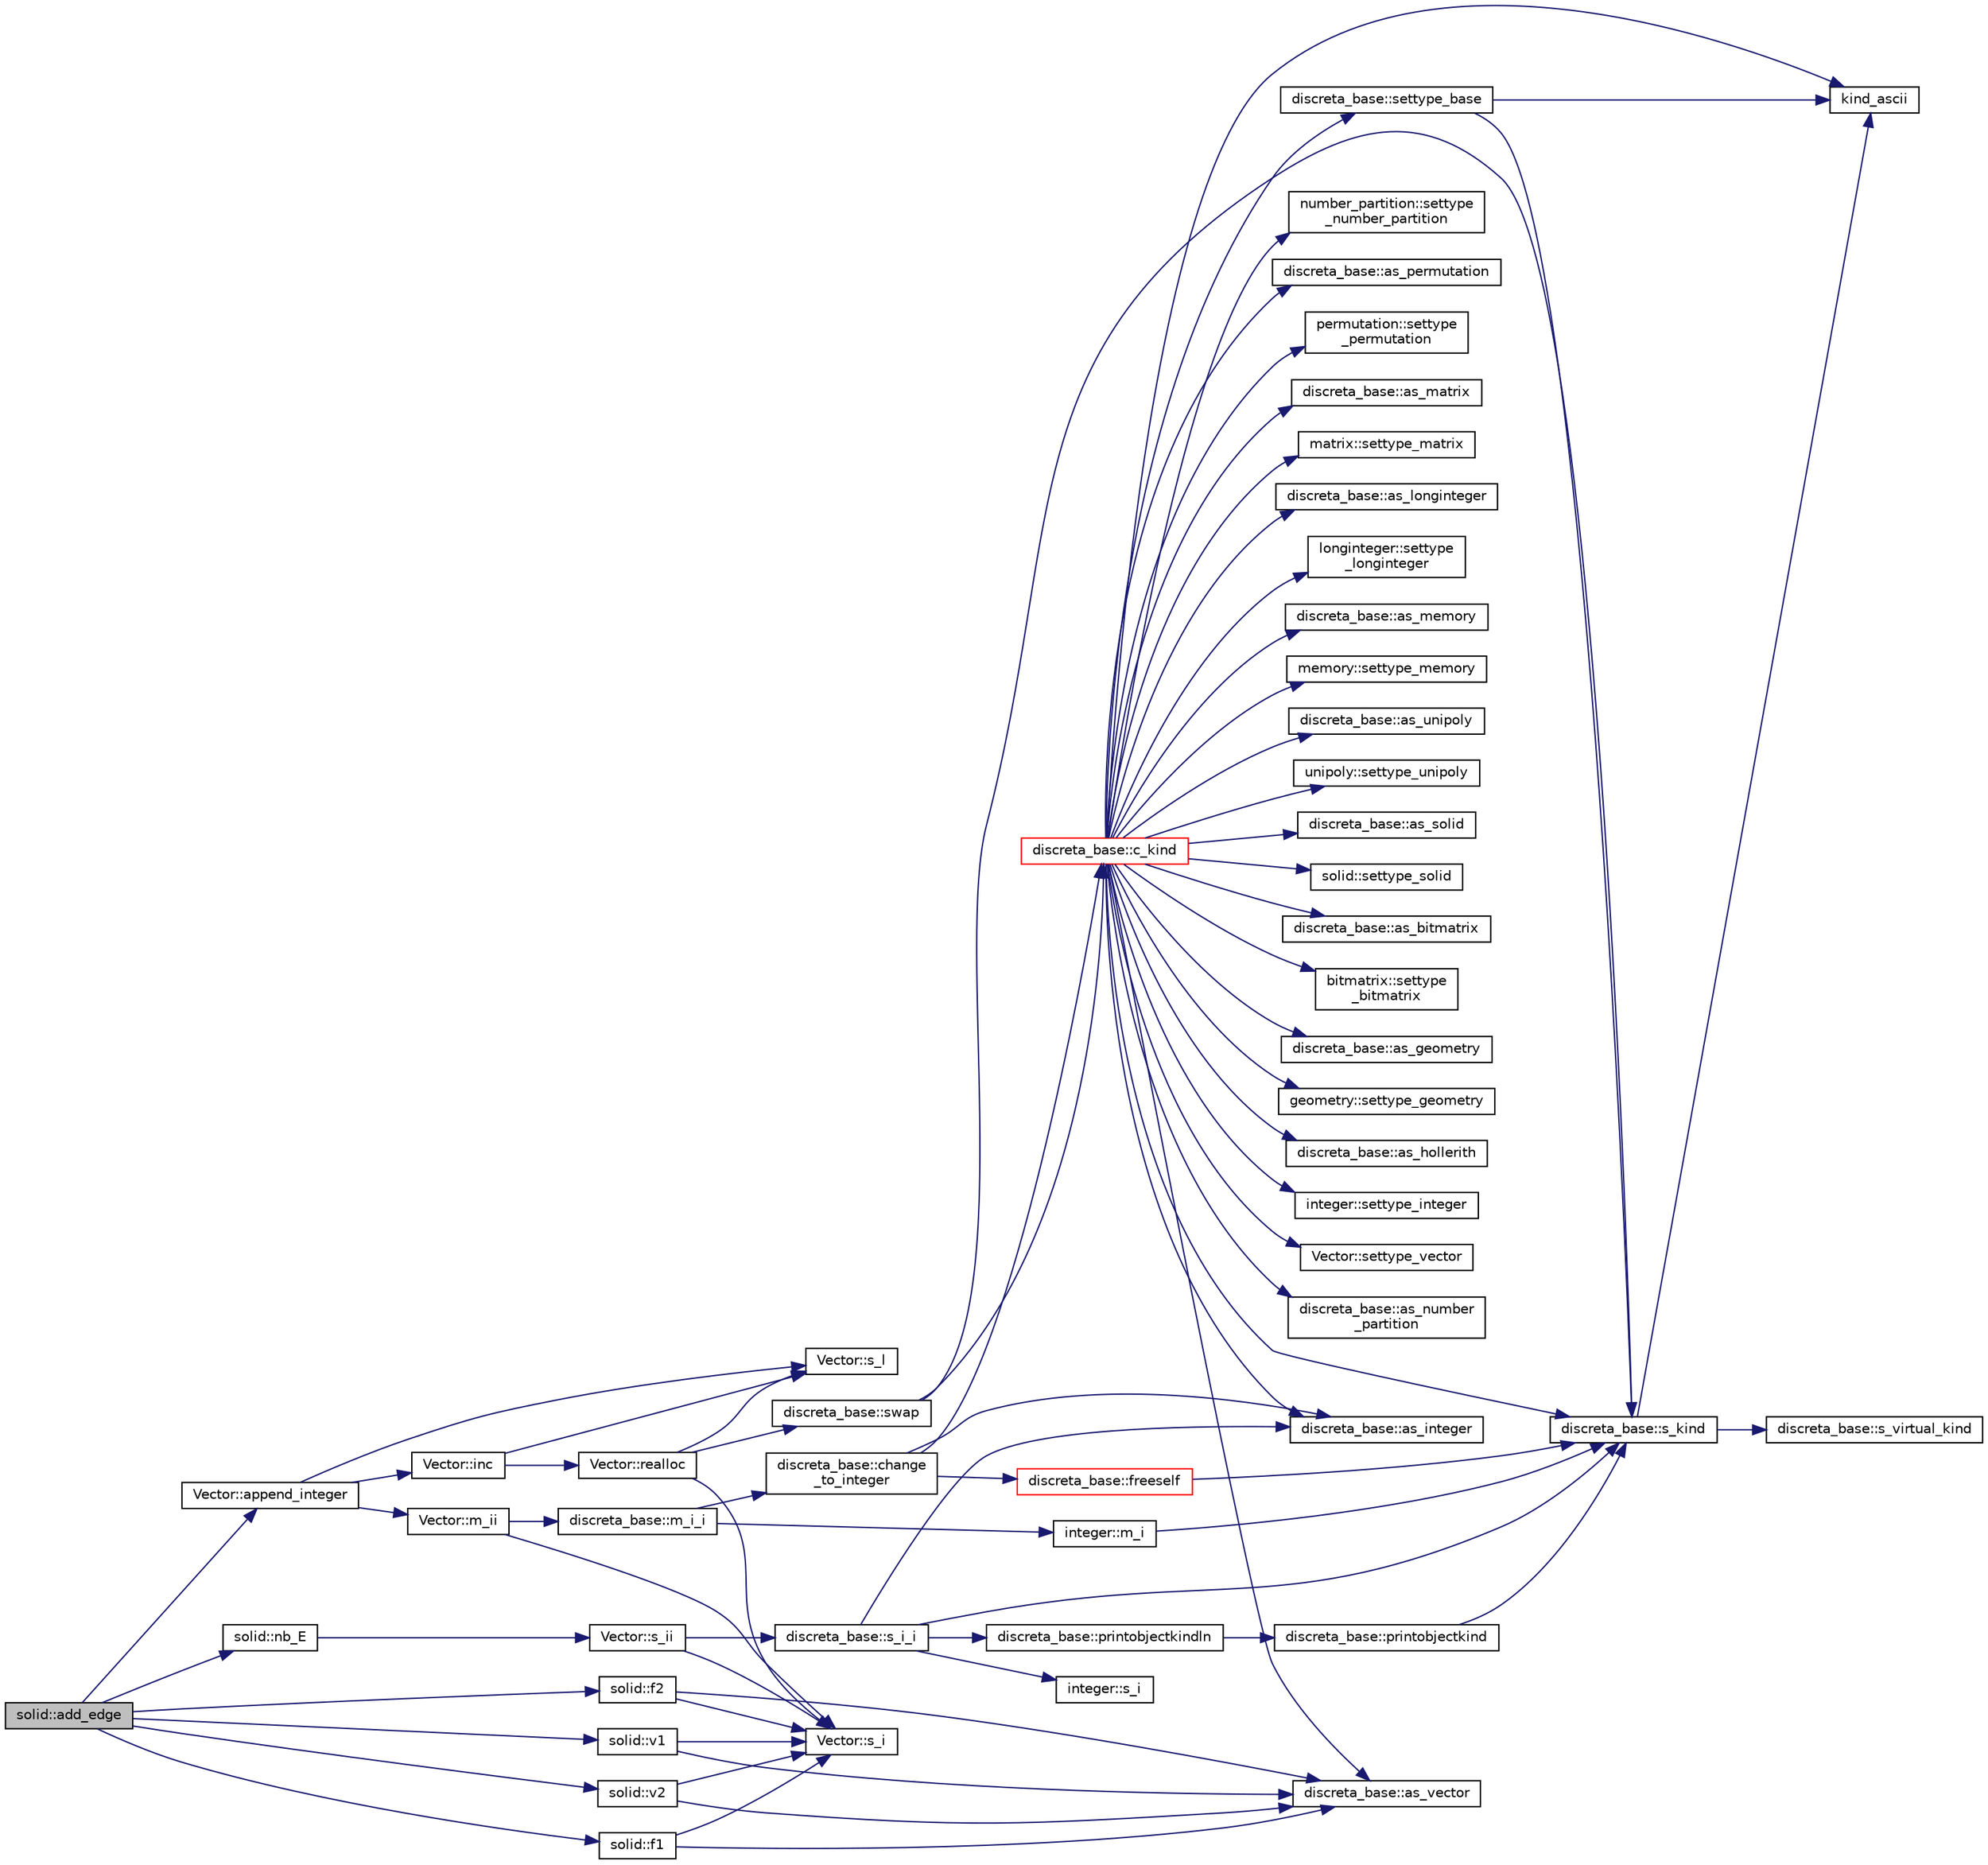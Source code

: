 digraph "solid::add_edge"
{
  edge [fontname="Helvetica",fontsize="10",labelfontname="Helvetica",labelfontsize="10"];
  node [fontname="Helvetica",fontsize="10",shape=record];
  rankdir="LR";
  Node281 [label="solid::add_edge",height=0.2,width=0.4,color="black", fillcolor="grey75", style="filled", fontcolor="black"];
  Node281 -> Node282 [color="midnightblue",fontsize="10",style="solid",fontname="Helvetica"];
  Node282 [label="solid::v1",height=0.2,width=0.4,color="black", fillcolor="white", style="filled",URL="$d8/def/classsolid.html#a9f4ad6a7821b9be2f0f1e19cdb23933c"];
  Node282 -> Node283 [color="midnightblue",fontsize="10",style="solid",fontname="Helvetica"];
  Node283 [label="Vector::s_i",height=0.2,width=0.4,color="black", fillcolor="white", style="filled",URL="$d5/db2/class_vector.html#a1c4fe1752523df8119f70dd550244871"];
  Node282 -> Node284 [color="midnightblue",fontsize="10",style="solid",fontname="Helvetica"];
  Node284 [label="discreta_base::as_vector",height=0.2,width=0.4,color="black", fillcolor="white", style="filled",URL="$d7/d71/classdiscreta__base.html#a7bdd6cae39c380b128ee9e17e42cf020"];
  Node281 -> Node285 [color="midnightblue",fontsize="10",style="solid",fontname="Helvetica"];
  Node285 [label="Vector::append_integer",height=0.2,width=0.4,color="black", fillcolor="white", style="filled",URL="$d5/db2/class_vector.html#a8b77be10bea96a9bfa50f43726c942e5"];
  Node285 -> Node286 [color="midnightblue",fontsize="10",style="solid",fontname="Helvetica"];
  Node286 [label="Vector::s_l",height=0.2,width=0.4,color="black", fillcolor="white", style="filled",URL="$d5/db2/class_vector.html#ad2dc082288f858d22a528832289e0704"];
  Node285 -> Node287 [color="midnightblue",fontsize="10",style="solid",fontname="Helvetica"];
  Node287 [label="Vector::inc",height=0.2,width=0.4,color="black", fillcolor="white", style="filled",URL="$d5/db2/class_vector.html#a5f6fe0531bc3d9829becd8503e4156a3"];
  Node287 -> Node288 [color="midnightblue",fontsize="10",style="solid",fontname="Helvetica"];
  Node288 [label="Vector::realloc",height=0.2,width=0.4,color="black", fillcolor="white", style="filled",URL="$d5/db2/class_vector.html#a00aff28a4a7cacc8c5aaf44b6f3fb3a5"];
  Node288 -> Node286 [color="midnightblue",fontsize="10",style="solid",fontname="Helvetica"];
  Node288 -> Node283 [color="midnightblue",fontsize="10",style="solid",fontname="Helvetica"];
  Node288 -> Node289 [color="midnightblue",fontsize="10",style="solid",fontname="Helvetica"];
  Node289 [label="discreta_base::swap",height=0.2,width=0.4,color="black", fillcolor="white", style="filled",URL="$d7/d71/classdiscreta__base.html#a2e8acbb9d3476675dac5b6a583b0293e"];
  Node289 -> Node290 [color="midnightblue",fontsize="10",style="solid",fontname="Helvetica"];
  Node290 [label="discreta_base::s_kind",height=0.2,width=0.4,color="black", fillcolor="white", style="filled",URL="$d7/d71/classdiscreta__base.html#a8a830025c74adbbc3362418a7c2ba157"];
  Node290 -> Node291 [color="midnightblue",fontsize="10",style="solid",fontname="Helvetica"];
  Node291 [label="discreta_base::s_virtual_kind",height=0.2,width=0.4,color="black", fillcolor="white", style="filled",URL="$d7/d71/classdiscreta__base.html#a52778a6d6943a468be083d0785d418fb"];
  Node290 -> Node292 [color="midnightblue",fontsize="10",style="solid",fontname="Helvetica"];
  Node292 [label="kind_ascii",height=0.2,width=0.4,color="black", fillcolor="white", style="filled",URL="$d9/d60/discreta_8h.html#ad0ce825a9f29bc6cec27e1b64cfe27bf"];
  Node289 -> Node293 [color="midnightblue",fontsize="10",style="solid",fontname="Helvetica"];
  Node293 [label="discreta_base::c_kind",height=0.2,width=0.4,color="red", fillcolor="white", style="filled",URL="$d7/d71/classdiscreta__base.html#adc2ff61589c2d083688e7a43f333cb62"];
  Node293 -> Node294 [color="midnightblue",fontsize="10",style="solid",fontname="Helvetica"];
  Node294 [label="discreta_base::settype_base",height=0.2,width=0.4,color="black", fillcolor="white", style="filled",URL="$d7/d71/classdiscreta__base.html#a4f42899a89447d1c3993ea07c38f8ad4"];
  Node294 -> Node290 [color="midnightblue",fontsize="10",style="solid",fontname="Helvetica"];
  Node294 -> Node292 [color="midnightblue",fontsize="10",style="solid",fontname="Helvetica"];
  Node293 -> Node295 [color="midnightblue",fontsize="10",style="solid",fontname="Helvetica"];
  Node295 [label="discreta_base::as_integer",height=0.2,width=0.4,color="black", fillcolor="white", style="filled",URL="$d7/d71/classdiscreta__base.html#a00d7691eaf874fd283d942692fe8dd26"];
  Node293 -> Node296 [color="midnightblue",fontsize="10",style="solid",fontname="Helvetica"];
  Node296 [label="integer::settype_integer",height=0.2,width=0.4,color="black", fillcolor="white", style="filled",URL="$d0/de5/classinteger.html#a6265c65ef311229acd513d748faba796"];
  Node293 -> Node284 [color="midnightblue",fontsize="10",style="solid",fontname="Helvetica"];
  Node293 -> Node297 [color="midnightblue",fontsize="10",style="solid",fontname="Helvetica"];
  Node297 [label="Vector::settype_vector",height=0.2,width=0.4,color="black", fillcolor="white", style="filled",URL="$d5/db2/class_vector.html#a34e0d00b18c051f23904a8429fa6c8b4"];
  Node293 -> Node298 [color="midnightblue",fontsize="10",style="solid",fontname="Helvetica"];
  Node298 [label="discreta_base::as_number\l_partition",height=0.2,width=0.4,color="black", fillcolor="white", style="filled",URL="$d7/d71/classdiscreta__base.html#a307aa09de0e925d46697707968ffab00"];
  Node293 -> Node299 [color="midnightblue",fontsize="10",style="solid",fontname="Helvetica"];
  Node299 [label="number_partition::settype\l_number_partition",height=0.2,width=0.4,color="black", fillcolor="white", style="filled",URL="$df/d50/classnumber__partition.html#a3aaec1b557758f643ffc8555bbc358be"];
  Node293 -> Node300 [color="midnightblue",fontsize="10",style="solid",fontname="Helvetica"];
  Node300 [label="discreta_base::as_permutation",height=0.2,width=0.4,color="black", fillcolor="white", style="filled",URL="$d7/d71/classdiscreta__base.html#aa4e72f36a82984239b12ae831e131098"];
  Node293 -> Node301 [color="midnightblue",fontsize="10",style="solid",fontname="Helvetica"];
  Node301 [label="permutation::settype\l_permutation",height=0.2,width=0.4,color="black", fillcolor="white", style="filled",URL="$d0/d08/classpermutation.html#af1eea29f86195cede9562e444664c28c"];
  Node293 -> Node302 [color="midnightblue",fontsize="10",style="solid",fontname="Helvetica"];
  Node302 [label="discreta_base::as_matrix",height=0.2,width=0.4,color="black", fillcolor="white", style="filled",URL="$d7/d71/classdiscreta__base.html#ae4d7f56d917a4707b838fbffde6467ff"];
  Node293 -> Node303 [color="midnightblue",fontsize="10",style="solid",fontname="Helvetica"];
  Node303 [label="matrix::settype_matrix",height=0.2,width=0.4,color="black", fillcolor="white", style="filled",URL="$d1/d8d/classmatrix.html#a1780283a64a789e4084d792683d276bb"];
  Node293 -> Node304 [color="midnightblue",fontsize="10",style="solid",fontname="Helvetica"];
  Node304 [label="discreta_base::as_longinteger",height=0.2,width=0.4,color="black", fillcolor="white", style="filled",URL="$d7/d71/classdiscreta__base.html#a20a094639eb711b10c8694c51937f7cd"];
  Node293 -> Node305 [color="midnightblue",fontsize="10",style="solid",fontname="Helvetica"];
  Node305 [label="longinteger::settype\l_longinteger",height=0.2,width=0.4,color="black", fillcolor="white", style="filled",URL="$d3/d71/classlonginteger.html#ae5f811ece8df31b9ff114368a18e1dc5"];
  Node293 -> Node306 [color="midnightblue",fontsize="10",style="solid",fontname="Helvetica"];
  Node306 [label="discreta_base::as_memory",height=0.2,width=0.4,color="black", fillcolor="white", style="filled",URL="$d7/d71/classdiscreta__base.html#ad94b2d7dce0cd4fa22db57f6e79c4bd2"];
  Node293 -> Node307 [color="midnightblue",fontsize="10",style="solid",fontname="Helvetica"];
  Node307 [label="memory::settype_memory",height=0.2,width=0.4,color="black", fillcolor="white", style="filled",URL="$d8/d99/classmemory.html#a33aae277f9b8fe36b02e9d5da895451b"];
  Node293 -> Node308 [color="midnightblue",fontsize="10",style="solid",fontname="Helvetica"];
  Node308 [label="discreta_base::as_unipoly",height=0.2,width=0.4,color="black", fillcolor="white", style="filled",URL="$d7/d71/classdiscreta__base.html#ad50d8027f039fe5c2478cddb243adc9d"];
  Node293 -> Node309 [color="midnightblue",fontsize="10",style="solid",fontname="Helvetica"];
  Node309 [label="unipoly::settype_unipoly",height=0.2,width=0.4,color="black", fillcolor="white", style="filled",URL="$d1/d89/classunipoly.html#a8db854fcc85c5e1150b1f1b1c005c95b"];
  Node293 -> Node310 [color="midnightblue",fontsize="10",style="solid",fontname="Helvetica"];
  Node310 [label="discreta_base::as_solid",height=0.2,width=0.4,color="black", fillcolor="white", style="filled",URL="$d7/d71/classdiscreta__base.html#a1fc5f2b85ec97ab0a69dd64903c970a5"];
  Node293 -> Node311 [color="midnightblue",fontsize="10",style="solid",fontname="Helvetica"];
  Node311 [label="solid::settype_solid",height=0.2,width=0.4,color="black", fillcolor="white", style="filled",URL="$d8/def/classsolid.html#a775bd4821f75a8aee4ea3d4335ff90e0"];
  Node293 -> Node312 [color="midnightblue",fontsize="10",style="solid",fontname="Helvetica"];
  Node312 [label="discreta_base::as_bitmatrix",height=0.2,width=0.4,color="black", fillcolor="white", style="filled",URL="$d7/d71/classdiscreta__base.html#a071ad54ea8ef6c9d1d15f532e5a76df6"];
  Node293 -> Node313 [color="midnightblue",fontsize="10",style="solid",fontname="Helvetica"];
  Node313 [label="bitmatrix::settype\l_bitmatrix",height=0.2,width=0.4,color="black", fillcolor="white", style="filled",URL="$de/dc8/classbitmatrix.html#acb571d947f9526665ebbdc0ce3e2a973"];
  Node293 -> Node314 [color="midnightblue",fontsize="10",style="solid",fontname="Helvetica"];
  Node314 [label="discreta_base::as_geometry",height=0.2,width=0.4,color="black", fillcolor="white", style="filled",URL="$d7/d71/classdiscreta__base.html#a38fc7b4cdd830703e9d87354b79bc5c8"];
  Node293 -> Node315 [color="midnightblue",fontsize="10",style="solid",fontname="Helvetica"];
  Node315 [label="geometry::settype_geometry",height=0.2,width=0.4,color="black", fillcolor="white", style="filled",URL="$da/d44/classgeometry.html#ab4a336baba6a3f56f5ffa053a5be5ba7"];
  Node293 -> Node316 [color="midnightblue",fontsize="10",style="solid",fontname="Helvetica"];
  Node316 [label="discreta_base::as_hollerith",height=0.2,width=0.4,color="black", fillcolor="white", style="filled",URL="$d7/d71/classdiscreta__base.html#a3e66f82711f314710107e2f29e589690"];
  Node293 -> Node292 [color="midnightblue",fontsize="10",style="solid",fontname="Helvetica"];
  Node293 -> Node290 [color="midnightblue",fontsize="10",style="solid",fontname="Helvetica"];
  Node287 -> Node286 [color="midnightblue",fontsize="10",style="solid",fontname="Helvetica"];
  Node285 -> Node332 [color="midnightblue",fontsize="10",style="solid",fontname="Helvetica"];
  Node332 [label="Vector::m_ii",height=0.2,width=0.4,color="black", fillcolor="white", style="filled",URL="$d5/db2/class_vector.html#aa6a97eabb43f192a47947f4f6acbb04d"];
  Node332 -> Node283 [color="midnightblue",fontsize="10",style="solid",fontname="Helvetica"];
  Node332 -> Node333 [color="midnightblue",fontsize="10",style="solid",fontname="Helvetica"];
  Node333 [label="discreta_base::m_i_i",height=0.2,width=0.4,color="black", fillcolor="white", style="filled",URL="$d7/d71/classdiscreta__base.html#aa231464a9d4bc233f66608021c9ad997"];
  Node333 -> Node334 [color="midnightblue",fontsize="10",style="solid",fontname="Helvetica"];
  Node334 [label="discreta_base::change\l_to_integer",height=0.2,width=0.4,color="black", fillcolor="white", style="filled",URL="$d7/d71/classdiscreta__base.html#a58a5a5bd8f8e6f2dd7b4483b66dc7bb9"];
  Node334 -> Node335 [color="midnightblue",fontsize="10",style="solid",fontname="Helvetica"];
  Node335 [label="discreta_base::freeself",height=0.2,width=0.4,color="red", fillcolor="white", style="filled",URL="$d7/d71/classdiscreta__base.html#a9a3c9501a562293b5667c11b9174d6e5"];
  Node335 -> Node290 [color="midnightblue",fontsize="10",style="solid",fontname="Helvetica"];
  Node334 -> Node293 [color="midnightblue",fontsize="10",style="solid",fontname="Helvetica"];
  Node334 -> Node295 [color="midnightblue",fontsize="10",style="solid",fontname="Helvetica"];
  Node333 -> Node362 [color="midnightblue",fontsize="10",style="solid",fontname="Helvetica"];
  Node362 [label="integer::m_i",height=0.2,width=0.4,color="black", fillcolor="white", style="filled",URL="$d0/de5/classinteger.html#a869091f0a0f35f5354c8c4a70250e8a9"];
  Node362 -> Node290 [color="midnightblue",fontsize="10",style="solid",fontname="Helvetica"];
  Node281 -> Node363 [color="midnightblue",fontsize="10",style="solid",fontname="Helvetica"];
  Node363 [label="solid::v2",height=0.2,width=0.4,color="black", fillcolor="white", style="filled",URL="$d8/def/classsolid.html#a49eb435004424f5d9fa17d55489a9a94"];
  Node363 -> Node283 [color="midnightblue",fontsize="10",style="solid",fontname="Helvetica"];
  Node363 -> Node284 [color="midnightblue",fontsize="10",style="solid",fontname="Helvetica"];
  Node281 -> Node364 [color="midnightblue",fontsize="10",style="solid",fontname="Helvetica"];
  Node364 [label="solid::f1",height=0.2,width=0.4,color="black", fillcolor="white", style="filled",URL="$d8/def/classsolid.html#a496eea5cdbcc2e61784e736bb4e06d1d"];
  Node364 -> Node283 [color="midnightblue",fontsize="10",style="solid",fontname="Helvetica"];
  Node364 -> Node284 [color="midnightblue",fontsize="10",style="solid",fontname="Helvetica"];
  Node281 -> Node365 [color="midnightblue",fontsize="10",style="solid",fontname="Helvetica"];
  Node365 [label="solid::f2",height=0.2,width=0.4,color="black", fillcolor="white", style="filled",URL="$d8/def/classsolid.html#a52b43d36c47cf4f57fd277c408d33d58"];
  Node365 -> Node283 [color="midnightblue",fontsize="10",style="solid",fontname="Helvetica"];
  Node365 -> Node284 [color="midnightblue",fontsize="10",style="solid",fontname="Helvetica"];
  Node281 -> Node366 [color="midnightblue",fontsize="10",style="solid",fontname="Helvetica"];
  Node366 [label="solid::nb_E",height=0.2,width=0.4,color="black", fillcolor="white", style="filled",URL="$d8/def/classsolid.html#abf4c4af23b0746c618d03d63b32a9e7e"];
  Node366 -> Node367 [color="midnightblue",fontsize="10",style="solid",fontname="Helvetica"];
  Node367 [label="Vector::s_ii",height=0.2,width=0.4,color="black", fillcolor="white", style="filled",URL="$d5/db2/class_vector.html#a75d4942cc7b9794717b4846c10520db8"];
  Node367 -> Node283 [color="midnightblue",fontsize="10",style="solid",fontname="Helvetica"];
  Node367 -> Node368 [color="midnightblue",fontsize="10",style="solid",fontname="Helvetica"];
  Node368 [label="discreta_base::s_i_i",height=0.2,width=0.4,color="black", fillcolor="white", style="filled",URL="$d7/d71/classdiscreta__base.html#aadb92c01fbe69b3034b0214b33fbc735"];
  Node368 -> Node290 [color="midnightblue",fontsize="10",style="solid",fontname="Helvetica"];
  Node368 -> Node338 [color="midnightblue",fontsize="10",style="solid",fontname="Helvetica"];
  Node338 [label="discreta_base::printobjectkindln",height=0.2,width=0.4,color="black", fillcolor="white", style="filled",URL="$d7/d71/classdiscreta__base.html#a677ccc8f392ebedde05e453f8cf59559"];
  Node338 -> Node339 [color="midnightblue",fontsize="10",style="solid",fontname="Helvetica"];
  Node339 [label="discreta_base::printobjectkind",height=0.2,width=0.4,color="black", fillcolor="white", style="filled",URL="$d7/d71/classdiscreta__base.html#aa75a1314aa706909b029664944904231"];
  Node339 -> Node290 [color="midnightblue",fontsize="10",style="solid",fontname="Helvetica"];
  Node368 -> Node295 [color="midnightblue",fontsize="10",style="solid",fontname="Helvetica"];
  Node368 -> Node369 [color="midnightblue",fontsize="10",style="solid",fontname="Helvetica"];
  Node369 [label="integer::s_i",height=0.2,width=0.4,color="black", fillcolor="white", style="filled",URL="$d0/de5/classinteger.html#adf28e9f94d4c844adaa950deeb80b904"];
}
